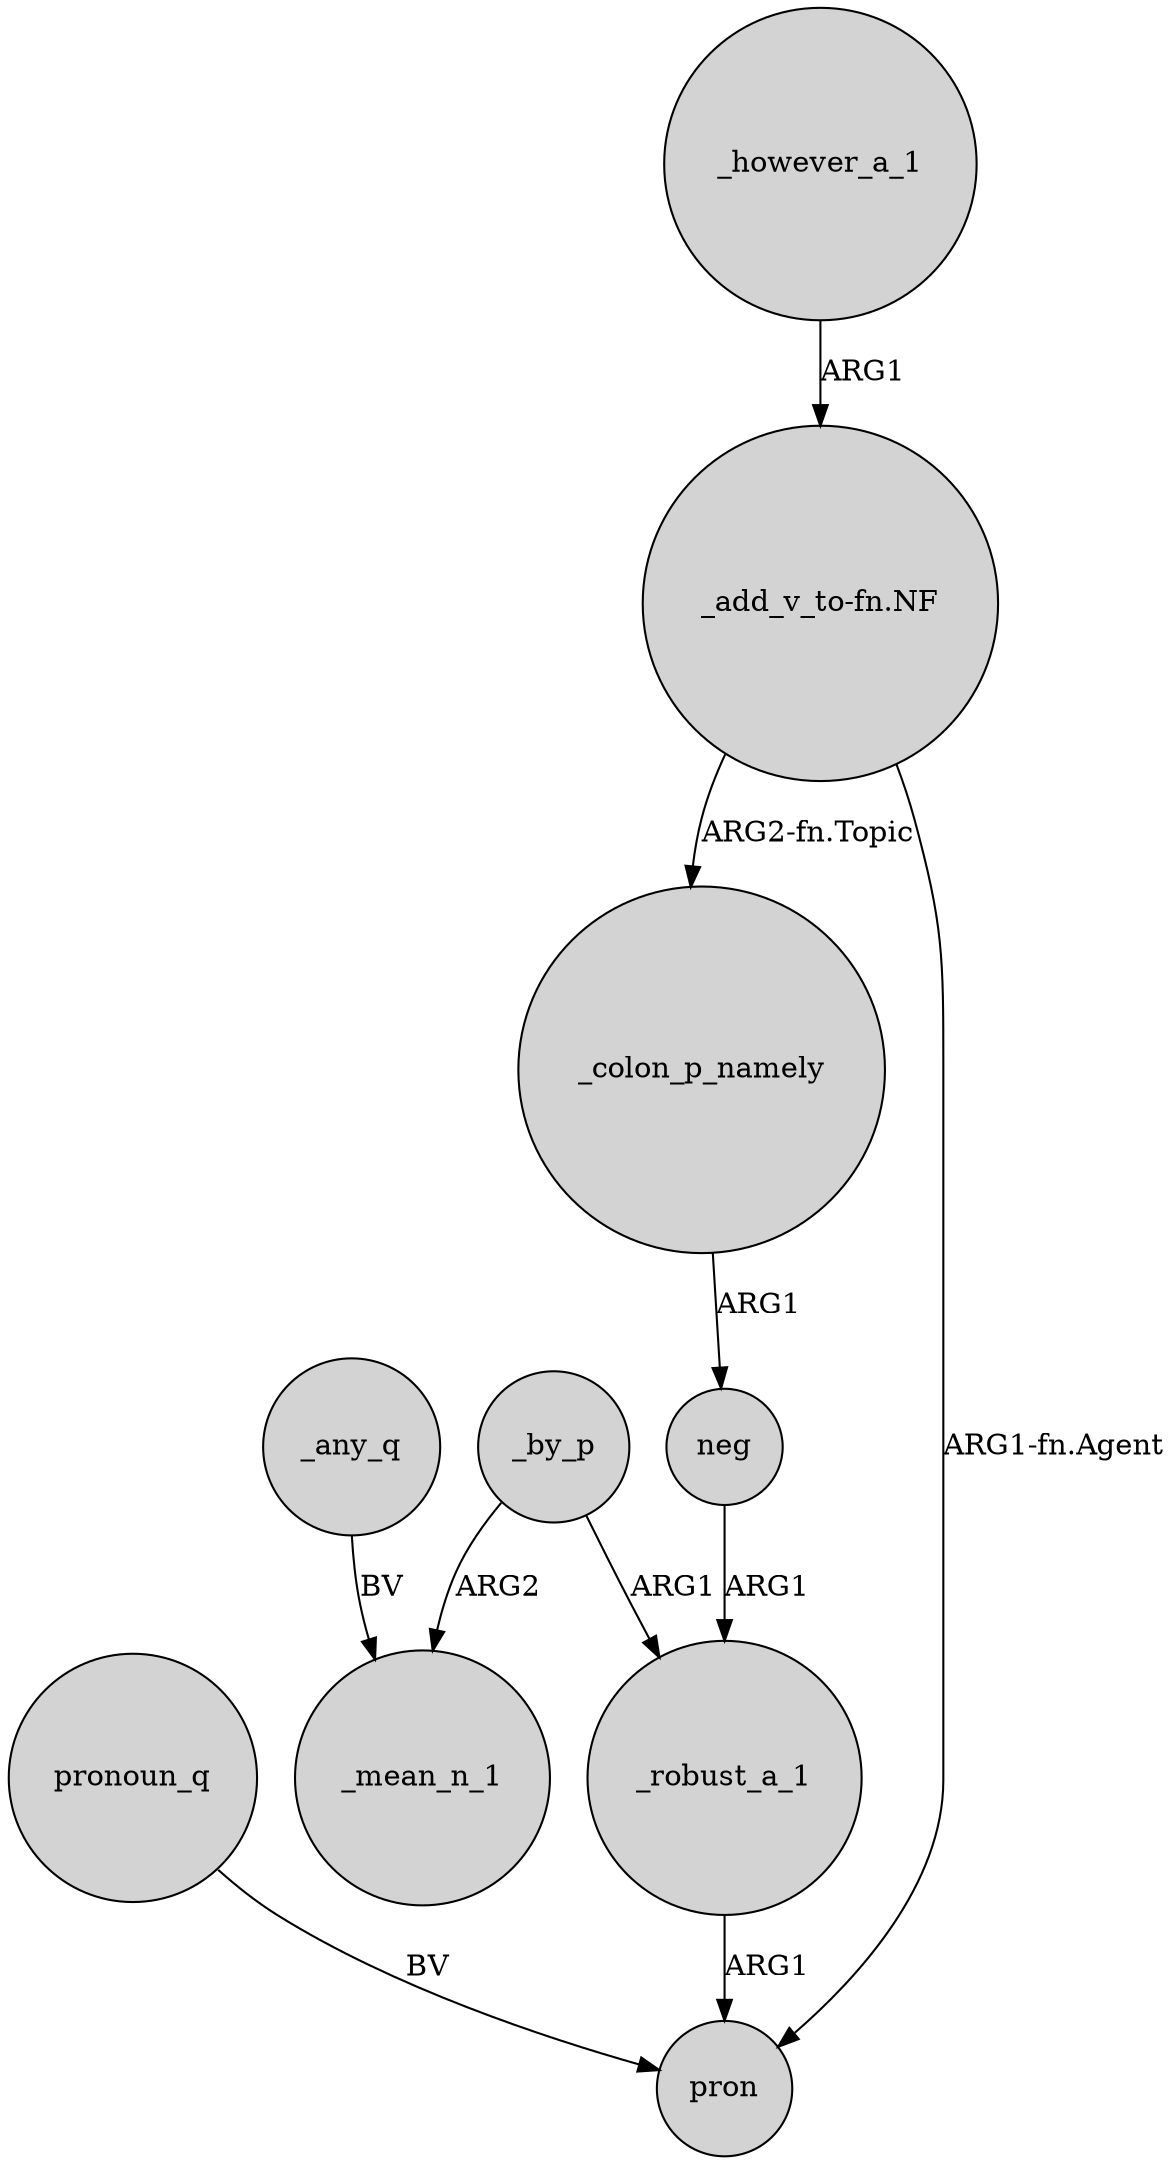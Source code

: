 digraph {
	node [shape=circle style=filled]
	"_add_v_to-fn.NF" -> _colon_p_namely [label="ARG2-fn.Topic"]
	_robust_a_1 -> pron [label=ARG1]
	_by_p -> _robust_a_1 [label=ARG1]
	_by_p -> _mean_n_1 [label=ARG2]
	_colon_p_namely -> neg [label=ARG1]
	_however_a_1 -> "_add_v_to-fn.NF" [label=ARG1]
	neg -> _robust_a_1 [label=ARG1]
	"_add_v_to-fn.NF" -> pron [label="ARG1-fn.Agent"]
	_any_q -> _mean_n_1 [label=BV]
	pronoun_q -> pron [label=BV]
}
